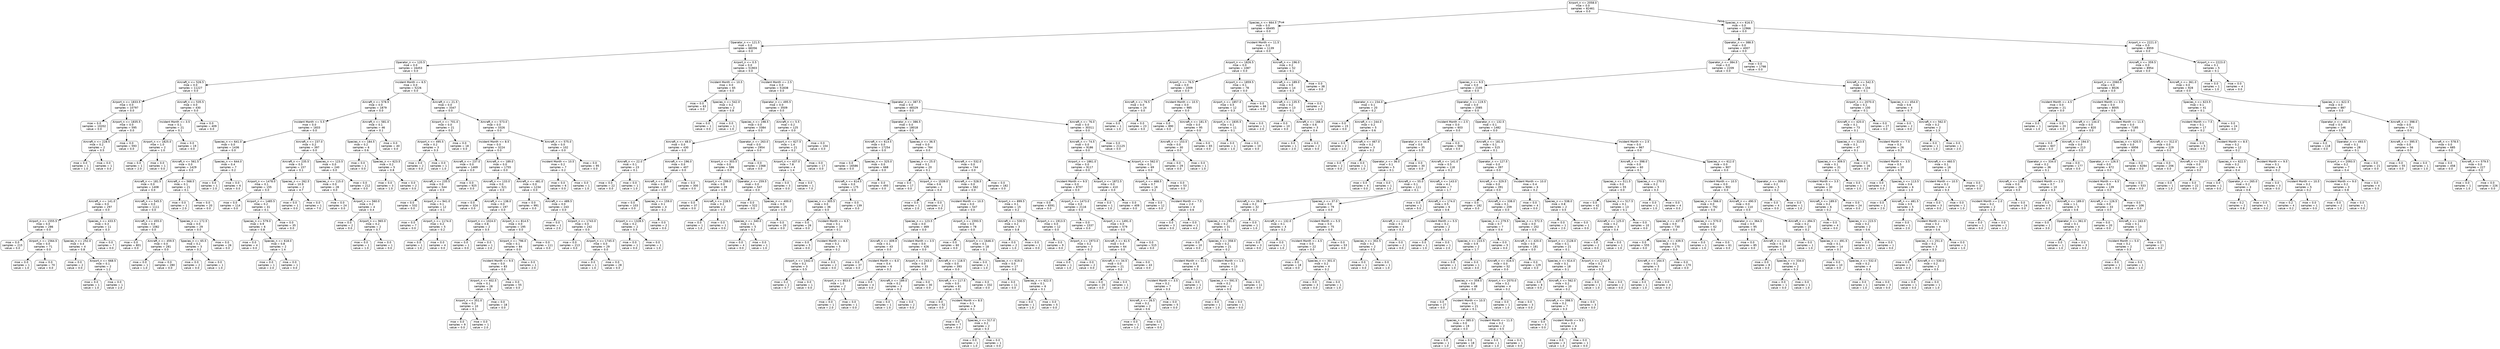 digraph Tree {
node [shape=box, style="rounded", color="black", fontname=helvetica] ;
edge [fontname=helvetica] ;
0 [label="Airport_n <= 2058.0\nmse = 0.0\nsamples = 82461\nvalue = 0.0"] ;
1 [label="Species_n <= 664.5\nmse = 0.0\nsamples = 69495\nvalue = 0.0"] ;
0 -> 1 [labeldistance=2.5, labelangle=45, headlabel="True"] ;
2 [label="Operator_n <= 121.5\nmse = 0.0\nsamples = 68356\nvalue = 0.0"] ;
1 -> 2 ;
3 [label="Operator_n <= 120.5\nmse = 0.0\nsamples = 16453\nvalue = 0.0"] ;
2 -> 3 ;
4 [label="Aircraft_n <= 526.5\nmse = 0.0\nsamples = 11227\nvalue = 0.0"] ;
3 -> 4 ;
5 [label="Airport_n <= 1833.5\nmse = 0.0\nsamples = 10797\nvalue = 0.0"] ;
4 -> 5 ;
6 [label="mse = 0.0\nsamples = 10202\nvalue = 0.0"] ;
5 -> 6 ;
7 [label="Airport_n <= 1835.5\nmse = 0.0\nsamples = 595\nvalue = 0.0"] ;
5 -> 7 ;
8 [label="Aircraft_n <= 228.5\nmse = 0.2\nsamples = 2\nvalue = 0.5"] ;
7 -> 8 ;
9 [label="mse = 0.0\nsamples = 1\nvalue = 1.0"] ;
8 -> 9 ;
10 [label="mse = 0.0\nsamples = 1\nvalue = 0.0"] ;
8 -> 10 ;
11 [label="mse = 0.0\nsamples = 593\nvalue = 0.0"] ;
7 -> 11 ;
12 [label="Aircraft_n <= 535.5\nmse = 0.0\nsamples = 430\nvalue = 0.0"] ;
4 -> 12 ;
13 [label="Incident Month <= 3.5\nmse = 0.1\nsamples = 21\nvalue = 0.1"] ;
12 -> 13 ;
14 [label="Airport_n <= 1825.0\nmse = 1.0\nsamples = 2\nvalue = 1.0"] ;
13 -> 14 ;
15 [label="mse = 0.0\nsamples = 1\nvalue = 2.0"] ;
14 -> 15 ;
16 [label="mse = 0.0\nsamples = 1\nvalue = 0.0"] ;
14 -> 16 ;
17 [label="mse = 0.0\nsamples = 19\nvalue = 0.0"] ;
13 -> 17 ;
18 [label="mse = 0.0\nsamples = 409\nvalue = 0.0"] ;
12 -> 18 ;
19 [label="Incident Month <= 6.5\nmse = 0.0\nsamples = 5226\nvalue = 0.0"] ;
3 -> 19 ;
20 [label="Aircraft_n <= 578.5\nmse = 0.0\nsamples = 1879\nvalue = 0.0"] ;
19 -> 20 ;
21 [label="Incident Month <= 5.5\nmse = 0.0\nsamples = 1833\nvalue = 0.0"] ;
20 -> 21 ;
22 [label="Species_n <= 641.0\nmse = 0.0\nsamples = 1436\nvalue = 0.0"] ;
21 -> 22 ;
23 [label="Aircraft_n <= 561.5\nmse = 0.0\nsamples = 1429\nvalue = 0.0"] ;
22 -> 23 ;
24 [label="Aircraft_n <= 181.5\nmse = 0.0\nsamples = 1408\nvalue = 0.0"] ;
23 -> 24 ;
25 [label="Aircraft_n <= 141.0\nmse = 0.0\nsamples = 297\nvalue = 0.0"] ;
24 -> 25 ;
26 [label="Airport_n <= 1555.5\nmse = 0.0\nsamples = 286\nvalue = 0.0"] ;
25 -> 26 ;
27 [label="mse = 0.0\nsamples = 215\nvalue = 0.0"] ;
26 -> 27 ;
28 [label="Airport_n <= 1564.5\nmse = 0.0\nsamples = 71\nvalue = 0.0"] ;
26 -> 28 ;
29 [label="mse = 0.0\nsamples = 1\nvalue = 1.0"] ;
28 -> 29 ;
30 [label="mse = 0.0\nsamples = 70\nvalue = 0.0"] ;
28 -> 30 ;
31 [label="Species_n <= 433.5\nmse = 0.3\nsamples = 11\nvalue = 0.3"] ;
25 -> 31 ;
32 [label="Species_n <= 252.0\nmse = 0.4\nsamples = 4\nvalue = 0.8"] ;
31 -> 32 ;
33 [label="mse = 0.0\nsamples = 2\nvalue = 0.0"] ;
32 -> 33 ;
34 [label="Airport_n <= 668.5\nmse = 0.1\nsamples = 2\nvalue = 1.2"] ;
32 -> 34 ;
35 [label="mse = 0.0\nsamples = 1\nvalue = 1.0"] ;
34 -> 35 ;
36 [label="mse = 0.0\nsamples = 1\nvalue = 2.0"] ;
34 -> 36 ;
37 [label="mse = 0.0\nsamples = 7\nvalue = 0.0"] ;
31 -> 37 ;
38 [label="Aircraft_n <= 545.5\nmse = 0.0\nsamples = 1111\nvalue = 0.0"] ;
24 -> 38 ;
39 [label="Aircraft_n <= 455.0\nmse = 0.0\nsamples = 1082\nvalue = 0.0"] ;
38 -> 39 ;
40 [label="mse = 0.0\nsamples = 801\nvalue = 0.0"] ;
39 -> 40 ;
41 [label="Aircraft_n <= 459.5\nmse = 0.0\nsamples = 281\nvalue = 0.0"] ;
39 -> 41 ;
42 [label="mse = 0.0\nsamples = 1\nvalue = 1.0"] ;
41 -> 42 ;
43 [label="mse = 0.0\nsamples = 280\nvalue = 0.0"] ;
41 -> 43 ;
44 [label="Species_n <= 172.5\nmse = 0.0\nsamples = 29\nvalue = 0.0"] ;
38 -> 44 ;
45 [label="Species_n <= 65.5\nmse = 0.2\nsamples = 3\nvalue = 0.2"] ;
44 -> 45 ;
46 [label="mse = 0.0\nsamples = 2\nvalue = 0.0"] ;
45 -> 46 ;
47 [label="mse = 0.0\nsamples = 1\nvalue = 1.0"] ;
45 -> 47 ;
48 [label="mse = 0.0\nsamples = 26\nvalue = 0.0"] ;
44 -> 48 ;
49 [label="Aircraft_n <= 568.5\nmse = 0.1\nsamples = 21\nvalue = 0.1"] ;
23 -> 49 ;
50 [label="mse = 0.0\nsamples = 1\nvalue = 2.0"] ;
49 -> 50 ;
51 [label="mse = 0.0\nsamples = 20\nvalue = 0.0"] ;
49 -> 51 ;
52 [label="Species_n <= 644.0\nmse = 0.4\nsamples = 7\nvalue = 0.2"] ;
22 -> 52 ;
53 [label="mse = 0.0\nsamples = 1\nvalue = 2.0"] ;
52 -> 53 ;
54 [label="mse = 0.0\nsamples = 6\nvalue = 0.0"] ;
52 -> 54 ;
55 [label="Aircraft_n <= 237.0\nmse = 0.2\nsamples = 397\nvalue = 0.0"] ;
21 -> 55 ;
56 [label="Aircraft_n <= 235.5\nmse = 0.5\nsamples = 157\nvalue = 0.1"] ;
55 -> 56 ;
57 [label="Airport_n <= 1478.0\nmse = 0.1\nsamples = 155\nvalue = 0.0"] ;
56 -> 57 ;
58 [label="mse = 0.0\nsamples = 114\nvalue = 0.0"] ;
57 -> 58 ;
59 [label="Airport_n <= 1485.5\nmse = 0.2\nsamples = 41\nvalue = 0.1"] ;
57 -> 59 ;
60 [label="Species_n <= 579.0\nmse = 0.9\nsamples = 6\nvalue = 0.8"] ;
59 -> 60 ;
61 [label="mse = 0.0\nsamples = 4\nvalue = 0.0"] ;
60 -> 61 ;
62 [label="Species_n <= 618.0\nmse = 0.8\nsamples = 2\nvalue = 1.4"] ;
60 -> 62 ;
63 [label="mse = 0.0\nsamples = 1\nvalue = 2.0"] ;
62 -> 63 ;
64 [label="mse = 0.0\nsamples = 1\nvalue = 0.0"] ;
62 -> 64 ;
65 [label="mse = 0.0\nsamples = 35\nvalue = 0.0"] ;
59 -> 65 ;
66 [label="Species_n <= 262.5\nmse = 10.9\nsamples = 2\nvalue = 4.7"] ;
56 -> 66 ;
67 [label="mse = 0.0\nsamples = 1\nvalue = 0.0"] ;
66 -> 67 ;
68 [label="mse = 0.0\nsamples = 1\nvalue = 7.0"] ;
66 -> 68 ;
69 [label="Species_n <= 123.5\nmse = 0.0\nsamples = 240\nvalue = 0.0"] ;
55 -> 69 ;
70 [label="Species_n <= 115.0\nmse = 0.0\nsamples = 28\nvalue = 0.0"] ;
69 -> 70 ;
71 [label="mse = 0.0\nsamples = 24\nvalue = 0.0"] ;
70 -> 71 ;
72 [label="Airport_n <= 560.0\nmse = 0.2\nsamples = 4\nvalue = 0.4"] ;
70 -> 72 ;
73 [label="mse = 0.0\nsamples = 2\nvalue = 0.0"] ;
72 -> 73 ;
74 [label="Airport_n <= 965.0\nmse = 0.2\nsamples = 2\nvalue = 0.7"] ;
72 -> 74 ;
75 [label="mse = 0.0\nsamples = 1\nvalue = 1.0"] ;
74 -> 75 ;
76 [label="mse = 0.0\nsamples = 1\nvalue = 0.0"] ;
74 -> 76 ;
77 [label="mse = 0.0\nsamples = 212\nvalue = 0.0"] ;
69 -> 77 ;
78 [label="Aircraft_n <= 581.0\nmse = 0.1\nsamples = 46\nvalue = 0.1"] ;
20 -> 78 ;
79 [label="Species_n <= 184.5\nmse = 0.2\nsamples = 6\nvalue = 0.6"] ;
78 -> 79 ;
80 [label="mse = 0.0\nsamples = 1\nvalue = 0.0"] ;
79 -> 80 ;
81 [label="Species_n <= 623.5\nmse = 0.2\nsamples = 5\nvalue = 0.8"] ;
79 -> 81 ;
82 [label="mse = 0.0\nsamples = 3\nvalue = 1.0"] ;
81 -> 82 ;
83 [label="mse = 0.0\nsamples = 2\nvalue = 0.0"] ;
81 -> 83 ;
84 [label="mse = 0.0\nsamples = 40\nvalue = 0.0"] ;
78 -> 84 ;
85 [label="Aircraft_n <= 21.5\nmse = 0.0\nsamples = 3347\nvalue = 0.0"] ;
19 -> 85 ;
86 [label="Airport_n <= 701.0\nmse = 0.0\nsamples = 21\nvalue = 0.0"] ;
85 -> 86 ;
87 [label="Airport_n <= 495.5\nmse = 0.2\nsamples = 3\nvalue = 0.3"] ;
86 -> 87 ;
88 [label="mse = 0.0\nsamples = 2\nvalue = 0.0"] ;
87 -> 88 ;
89 [label="mse = 0.0\nsamples = 1\nvalue = 1.0"] ;
87 -> 89 ;
90 [label="mse = 0.0\nsamples = 18\nvalue = 0.0"] ;
86 -> 90 ;
91 [label="Aircraft_n <= 573.0\nmse = 0.0\nsamples = 3326\nvalue = 0.0"] ;
85 -> 91 ;
92 [label="Incident Month <= 8.5\nmse = 0.0\nsamples = 3224\nvalue = 0.0"] ;
91 -> 92 ;
93 [label="Aircraft_n <= 237.0\nmse = 0.0\nsamples = 1469\nvalue = 0.0"] ;
92 -> 93 ;
94 [label="Aircraft_n <= 235.5\nmse = 0.0\nsamples = 544\nvalue = 0.0"] ;
93 -> 94 ;
95 [label="mse = 0.0\nsamples = 532\nvalue = 0.0"] ;
94 -> 95 ;
96 [label="Airport_n <= 941.0\nmse = 0.1\nsamples = 12\nvalue = 0.1"] ;
94 -> 96 ;
97 [label="mse = 0.0\nsamples = 7\nvalue = 0.0"] ;
96 -> 97 ;
98 [label="Airport_n <= 1174.0\nmse = 0.2\nsamples = 5\nvalue = 0.2"] ;
96 -> 98 ;
99 [label="mse = 0.0\nsamples = 1\nvalue = 1.0"] ;
98 -> 99 ;
100 [label="mse = 0.0\nsamples = 4\nvalue = 0.0"] ;
98 -> 100 ;
101 [label="mse = 0.0\nsamples = 925\nvalue = 0.0"] ;
93 -> 101 ;
102 [label="Aircraft_n <= 189.0\nmse = 0.0\nsamples = 1755\nvalue = 0.0"] ;
92 -> 102 ;
103 [label="Aircraft_n <= 133.0\nmse = 0.0\nsamples = 521\nvalue = 0.0"] ;
102 -> 103 ;
104 [label="mse = 0.0\nsamples = 324\nvalue = 0.0"] ;
103 -> 104 ;
105 [label="Aircraft_n <= 138.0\nmse = 0.0\nsamples = 197\nvalue = 0.0"] ;
103 -> 105 ;
106 [label="Airport_n <= 1024.0\nmse = 0.8\nsamples = 2\nvalue = 0.5"] ;
105 -> 106 ;
107 [label="mse = 0.0\nsamples = 1\nvalue = 0.0"] ;
106 -> 107 ;
108 [label="mse = 0.0\nsamples = 1\nvalue = 2.0"] ;
106 -> 108 ;
109 [label="Airport_n <= 814.5\nmse = 0.0\nsamples = 195\nvalue = 0.0"] ;
105 -> 109 ;
110 [label="Airport_n <= 796.0\nmse = 0.1\nsamples = 84\nvalue = 0.0"] ;
109 -> 110 ;
111 [label="Incident Month <= 9.5\nmse = 0.0\nsamples = 83\nvalue = 0.0"] ;
110 -> 111 ;
112 [label="Airport_n <= 402.5\nmse = 0.1\nsamples = 28\nvalue = 0.0"] ;
111 -> 112 ;
113 [label="Airport_n <= 351.0\nmse = 0.2\nsamples = 10\nvalue = 0.1"] ;
112 -> 113 ;
114 [label="mse = 0.0\nsamples = 9\nvalue = 0.0"] ;
113 -> 114 ;
115 [label="mse = 0.0\nsamples = 1\nvalue = 2.0"] ;
113 -> 115 ;
116 [label="mse = 0.0\nsamples = 18\nvalue = 0.0"] ;
112 -> 116 ;
117 [label="mse = 0.0\nsamples = 55\nvalue = 0.0"] ;
111 -> 117 ;
118 [label="mse = 0.0\nsamples = 1\nvalue = 2.0"] ;
110 -> 118 ;
119 [label="mse = 0.0\nsamples = 111\nvalue = 0.0"] ;
109 -> 119 ;
120 [label="Aircraft_n <= 481.0\nmse = 0.0\nsamples = 1234\nvalue = 0.0"] ;
102 -> 120 ;
121 [label="mse = 0.0\nsamples = 991\nvalue = 0.0"] ;
120 -> 121 ;
122 [label="Aircraft_n <= 489.5\nmse = 0.0\nsamples = 243\nvalue = 0.0"] ;
120 -> 122 ;
123 [label="mse = 0.0\nsamples = 1\nvalue = 2.0"] ;
122 -> 123 ;
124 [label="Airport_n <= 1743.0\nmse = 0.0\nsamples = 242\nvalue = 0.0"] ;
122 -> 124 ;
125 [label="mse = 0.0\nsamples = 213\nvalue = 0.0"] ;
124 -> 125 ;
126 [label="Airport_n <= 1745.0\nmse = 0.0\nsamples = 29\nvalue = 0.0"] ;
124 -> 126 ;
127 [label="mse = 0.0\nsamples = 1\nvalue = 1.0"] ;
126 -> 127 ;
128 [label="mse = 0.0\nsamples = 28\nvalue = 0.0"] ;
126 -> 128 ;
129 [label="Aircraft_n <= 575.0\nmse = 0.0\nsamples = 102\nvalue = 0.0"] ;
91 -> 129 ;
130 [label="Incident Month <= 10.5\nmse = 0.2\nsamples = 7\nvalue = 0.2"] ;
129 -> 130 ;
131 [label="mse = 0.0\nsamples = 6\nvalue = 0.0"] ;
130 -> 131 ;
132 [label="mse = 0.0\nsamples = 1\nvalue = 1.0"] ;
130 -> 132 ;
133 [label="mse = 0.0\nsamples = 95\nvalue = 0.0"] ;
129 -> 133 ;
134 [label="Airport_n <= 0.5\nmse = 0.0\nsamples = 51903\nvalue = 0.0"] ;
2 -> 134 ;
135 [label="Incident Month <= 10.5\nmse = 0.0\nsamples = 65\nvalue = 0.0"] ;
134 -> 135 ;
136 [label="mse = 0.0\nsamples = 63\nvalue = 0.0"] ;
135 -> 136 ;
137 [label="Species_n <= 542.0\nmse = 0.2\nsamples = 2\nvalue = 0.8"] ;
135 -> 137 ;
138 [label="mse = 0.0\nsamples = 1\nvalue = 0.0"] ;
137 -> 138 ;
139 [label="mse = 0.0\nsamples = 1\nvalue = 1.0"] ;
137 -> 139 ;
140 [label="Incident Month <= 2.5\nmse = 0.0\nsamples = 51838\nvalue = 0.0"] ;
134 -> 140 ;
141 [label="Operator_n <= 495.5\nmse = 0.0\nsamples = 3509\nvalue = 0.0"] ;
140 -> 141 ;
142 [label="Species_n <= 198.5\nmse = 0.0\nsamples = 3384\nvalue = 0.0"] ;
141 -> 142 ;
143 [label="Aircraft_n <= 48.0\nmse = 0.0\nsamples = 430\nvalue = 0.0"] ;
142 -> 143 ;
144 [label="Aircraft_n <= 22.0\nmse = 0.1\nsamples = 23\nvalue = 0.1"] ;
143 -> 144 ;
145 [label="mse = 0.0\nsamples = 22\nvalue = 0.0"] ;
144 -> 145 ;
146 [label="mse = 0.0\nsamples = 1\nvalue = 1.0"] ;
144 -> 146 ;
147 [label="Aircraft_n <= 196.0\nmse = 0.0\nsamples = 407\nvalue = 0.0"] ;
143 -> 147 ;
148 [label="Aircraft_n <= 189.0\nmse = 0.0\nsamples = 107\nvalue = 0.0"] ;
147 -> 148 ;
149 [label="mse = 0.0\nsamples = 103\nvalue = 0.0"] ;
148 -> 149 ;
150 [label="Species_n <= 159.0\nmse = 0.1\nsamples = 4\nvalue = 0.2"] ;
148 -> 150 ;
151 [label="Airport_n <= 1328.5\nmse = 0.2\nsamples = 2\nvalue = 0.5"] ;
150 -> 151 ;
152 [label="mse = 0.0\nsamples = 1\nvalue = 0.0"] ;
151 -> 152 ;
153 [label="mse = 0.0\nsamples = 1\nvalue = 1.0"] ;
151 -> 153 ;
154 [label="mse = 0.0\nsamples = 2\nvalue = 0.0"] ;
150 -> 154 ;
155 [label="mse = 0.0\nsamples = 300\nvalue = 0.0"] ;
147 -> 155 ;
156 [label="Operator_n <= 263.0\nmse = 0.0\nsamples = 2954\nvalue = 0.0"] ;
142 -> 156 ;
157 [label="Airport_n <= 303.5\nmse = 0.0\nsamples = 586\nvalue = 0.0"] ;
156 -> 157 ;
158 [label="Airport_n <= 299.0\nmse = 0.0\nsamples = 39\nvalue = 0.0"] ;
157 -> 158 ;
159 [label="mse = 0.0\nsamples = 37\nvalue = 0.0"] ;
158 -> 159 ;
160 [label="Aircraft_n <= 228.5\nmse = 0.2\nsamples = 2\nvalue = 0.5"] ;
158 -> 160 ;
161 [label="mse = 0.0\nsamples = 1\nvalue = 1.0"] ;
160 -> 161 ;
162 [label="mse = 0.0\nsamples = 1\nvalue = 0.0"] ;
160 -> 162 ;
163 [label="Operator_n <= 259.5\nmse = 0.0\nsamples = 547\nvalue = 0.0"] ;
157 -> 163 ;
164 [label="mse = 0.0\nsamples = 522\nvalue = 0.0"] ;
163 -> 164 ;
165 [label="Species_n <= 400.0\nmse = 0.0\nsamples = 25\nvalue = 0.0"] ;
163 -> 165 ;
166 [label="Species_n <= 340.0\nmse = 0.1\nsamples = 5\nvalue = 0.2"] ;
165 -> 166 ;
167 [label="mse = 0.0\nsamples = 4\nvalue = 0.0"] ;
166 -> 167 ;
168 [label="mse = 0.0\nsamples = 1\nvalue = 1.0"] ;
166 -> 168 ;
169 [label="mse = 0.0\nsamples = 20\nvalue = 0.0"] ;
165 -> 169 ;
170 [label="mse = 0.0\nsamples = 2368\nvalue = 0.0"] ;
156 -> 170 ;
171 [label="Aircraft_n <= 5.5\nmse = 0.2\nsamples = 125\nvalue = 0.0"] ;
141 -> 171 ;
172 [label="Airport_n <= 627.5\nmse = 1.4\nsamples = 21\nvalue = 0.2"] ;
171 -> 172 ;
173 [label="Airport_n <= 437.0\nmse = 7.8\nsamples = 4\nvalue = 1.4"] ;
172 -> 173 ;
174 [label="mse = 0.0\nsamples = 3\nvalue = 0.0"] ;
173 -> 174 ;
175 [label="mse = 0.0\nsamples = 1\nvalue = 7.0"] ;
173 -> 175 ;
176 [label="mse = 0.0\nsamples = 17\nvalue = 0.0"] ;
172 -> 176 ;
177 [label="mse = 0.0\nsamples = 104\nvalue = 0.0"] ;
171 -> 177 ;
178 [label="Operator_n <= 387.5\nmse = 0.0\nsamples = 48329\nvalue = 0.0"] ;
140 -> 178 ;
179 [label="Operator_n <= 386.5\nmse = 0.0\nsamples = 18018\nvalue = 0.0"] ;
178 -> 179 ;
180 [label="Aircraft_n <= 613.5\nmse = 0.0\nsamples = 17254\nvalue = 0.0"] ;
179 -> 180 ;
181 [label="mse = 0.0\nsamples = 16586\nvalue = 0.0"] ;
180 -> 181 ;
182 [label="Species_n <= 325.0\nmse = 0.0\nsamples = 668\nvalue = 0.0"] ;
180 -> 182 ;
183 [label="Aircraft_n <= 614.5\nmse = 0.0\nsamples = 175\nvalue = 0.0"] ;
182 -> 183 ;
184 [label="Species_n <= 305.5\nmse = 0.0\nsamples = 36\nvalue = 0.0"] ;
183 -> 184 ;
185 [label="mse = 0.0\nsamples = 26\nvalue = 0.0"] ;
184 -> 185 ;
186 [label="Incident Month <= 6.5\nmse = 0.1\nsamples = 10\nvalue = 0.1"] ;
184 -> 186 ;
187 [label="mse = 0.0\nsamples = 5\nvalue = 0.0"] ;
186 -> 187 ;
188 [label="Incident Month <= 8.5\nmse = 0.2\nsamples = 5\nvalue = 0.2"] ;
186 -> 188 ;
189 [label="Airport_n <= 1442.0\nmse = 0.2\nsamples = 3\nvalue = 0.5"] ;
188 -> 189 ;
190 [label="mse = 0.2\nsamples = 2\nvalue = 0.7"] ;
189 -> 190 ;
191 [label="mse = 0.0\nsamples = 1\nvalue = 0.0"] ;
189 -> 191 ;
192 [label="mse = 0.0\nsamples = 2\nvalue = 0.0"] ;
188 -> 192 ;
193 [label="mse = 0.0\nsamples = 139\nvalue = 0.0"] ;
183 -> 193 ;
194 [label="mse = 0.0\nsamples = 493\nvalue = 0.0"] ;
182 -> 194 ;
195 [label="Species_n <= 36.5\nmse = 0.0\nsamples = 764\nvalue = 0.0"] ;
179 -> 195 ;
196 [label="Species_n <= 25.0\nmse = 0.1\nsamples = 20\nvalue = 0.1"] ;
195 -> 196 ;
197 [label="mse = 0.0\nsamples = 17\nvalue = 0.0"] ;
196 -> 197 ;
198 [label="Airport_n <= 1539.0\nmse = 0.6\nsamples = 3\nvalue = 0.4"] ;
196 -> 198 ;
199 [label="mse = 0.0\nsamples = 1\nvalue = 2.0"] ;
198 -> 199 ;
200 [label="mse = 0.0\nsamples = 2\nvalue = 0.0"] ;
198 -> 200 ;
201 [label="Aircraft_n <= 532.0\nmse = 0.0\nsamples = 744\nvalue = 0.0"] ;
195 -> 201 ;
202 [label="Aircraft_n <= 528.5\nmse = 0.0\nsamples = 562\nvalue = 0.0"] ;
201 -> 202 ;
203 [label="Incident Month <= 10.5\nmse = 0.0\nsamples = 547\nvalue = 0.0"] ;
202 -> 203 ;
204 [label="Species_n <= 123.5\nmse = 0.0\nsamples = 469\nvalue = 0.0"] ;
203 -> 204 ;
205 [label="Aircraft_n <= 409.0\nmse = 0.1\nsamples = 43\nvalue = 0.0"] ;
204 -> 205 ;
206 [label="mse = 0.0\nsamples = 37\nvalue = 0.0"] ;
205 -> 206 ;
207 [label="Incident Month <= 6.0\nmse = 0.4\nsamples = 6\nvalue = 0.2"] ;
205 -> 207 ;
208 [label="Airport_n <= 853.0\nmse = 1.0\nsamples = 2\nvalue = 1.0"] ;
207 -> 208 ;
209 [label="mse = 0.0\nsamples = 1\nvalue = 2.0"] ;
208 -> 209 ;
210 [label="mse = 0.0\nsamples = 1\nvalue = 0.0"] ;
208 -> 210 ;
211 [label="mse = 0.0\nsamples = 4\nvalue = 0.0"] ;
207 -> 211 ;
212 [label="Incident Month <= 3.5\nmse = 0.0\nsamples = 426\nvalue = 0.0"] ;
204 -> 212 ;
213 [label="Airport_n <= 243.0\nmse = 0.0\nsamples = 33\nvalue = 0.0"] ;
212 -> 213 ;
214 [label="Aircraft_n <= 189.0\nmse = 0.2\nsamples = 3\nvalue = 0.2"] ;
213 -> 214 ;
215 [label="mse = 0.0\nsamples = 1\nvalue = 1.0"] ;
214 -> 215 ;
216 [label="mse = 0.0\nsamples = 2\nvalue = 0.0"] ;
214 -> 216 ;
217 [label="mse = 0.0\nsamples = 30\nvalue = 0.0"] ;
213 -> 217 ;
218 [label="Aircraft_n <= 118.5\nmse = 0.0\nsamples = 393\nvalue = 0.0"] ;
212 -> 218 ;
219 [label="Aircraft_n <= 117.5\nmse = 0.0\nsamples = 61\nvalue = 0.0"] ;
218 -> 219 ;
220 [label="mse = 0.0\nsamples = 52\nvalue = 0.0"] ;
219 -> 220 ;
221 [label="Incident Month <= 8.5\nmse = 0.1\nsamples = 9\nvalue = 0.1"] ;
219 -> 221 ;
222 [label="mse = 0.0\nsamples = 7\nvalue = 0.0"] ;
221 -> 222 ;
223 [label="Species_n <= 517.0\nmse = 0.2\nsamples = 2\nvalue = 0.3"] ;
221 -> 223 ;
224 [label="mse = 0.0\nsamples = 1\nvalue = 1.0"] ;
223 -> 224 ;
225 [label="mse = 0.0\nsamples = 1\nvalue = 0.0"] ;
223 -> 225 ;
226 [label="mse = 0.0\nsamples = 332\nvalue = 0.0"] ;
218 -> 226 ;
227 [label="Airport_n <= 1593.5\nmse = 0.0\nsamples = 78\nvalue = 0.0"] ;
203 -> 227 ;
228 [label="mse = 0.0\nsamples = 60\nvalue = 0.0"] ;
227 -> 228 ;
229 [label="Airport_n <= 1646.0\nmse = 0.1\nsamples = 18\nvalue = 0.1"] ;
227 -> 229 ;
230 [label="mse = 0.0\nsamples = 1\nvalue = 1.0"] ;
229 -> 230 ;
231 [label="Species_n <= 619.0\nmse = 0.0\nsamples = 17\nvalue = 0.0"] ;
229 -> 231 ;
232 [label="mse = 0.0\nsamples = 11\nvalue = 0.0"] ;
231 -> 232 ;
233 [label="Species_n <= 622.5\nmse = 0.1\nsamples = 6\nvalue = 0.1"] ;
231 -> 233 ;
234 [label="mse = 0.0\nsamples = 1\nvalue = 1.0"] ;
233 -> 234 ;
235 [label="mse = 0.0\nsamples = 5\nvalue = 0.0"] ;
233 -> 235 ;
236 [label="Airport_n <= 899.5\nmse = 0.1\nsamples = 15\nvalue = 0.2"] ;
202 -> 236 ;
237 [label="Aircraft_n <= 530.5\nmse = 0.2\nsamples = 3\nvalue = 0.8"] ;
236 -> 237 ;
238 [label="mse = 0.0\nsamples = 2\nvalue = 1.0"] ;
237 -> 238 ;
239 [label="mse = 0.0\nsamples = 1\nvalue = 0.0"] ;
237 -> 239 ;
240 [label="Airport_n <= 1913.5\nmse = 0.0\nsamples = 12\nvalue = 0.0"] ;
236 -> 240 ;
241 [label="mse = 0.0\nsamples = 9\nvalue = 0.0"] ;
240 -> 241 ;
242 [label="Airport_n <= 1973.0\nmse = 0.2\nsamples = 3\nvalue = 0.2"] ;
240 -> 242 ;
243 [label="mse = 0.0\nsamples = 1\nvalue = 1.0"] ;
242 -> 243 ;
244 [label="mse = 0.0\nsamples = 2\nvalue = 0.0"] ;
242 -> 244 ;
245 [label="mse = 0.0\nsamples = 182\nvalue = 0.0"] ;
201 -> 245 ;
246 [label="Aircraft_n <= 76.0\nmse = 0.0\nsamples = 30311\nvalue = 0.0"] ;
178 -> 246 ;
247 [label="Aircraft_n <= 74.5\nmse = 0.0\nsamples = 9186\nvalue = 0.0"] ;
246 -> 247 ;
248 [label="Airport_n <= 1861.0\nmse = 0.0\nsamples = 9117\nvalue = 0.0"] ;
247 -> 248 ;
249 [label="Incident Month <= 9.5\nmse = 0.0\nsamples = 8707\nvalue = 0.0"] ;
248 -> 249 ;
250 [label="mse = 0.0\nsamples = 6591\nvalue = 0.0"] ;
249 -> 250 ;
251 [label="Airport_n <= 1473.0\nmse = 0.0\nsamples = 2116\nvalue = 0.0"] ;
249 -> 251 ;
252 [label="mse = 0.0\nsamples = 1537\nvalue = 0.0"] ;
251 -> 252 ;
253 [label="Airport_n <= 1491.0\nmse = 0.0\nsamples = 579\nvalue = 0.0"] ;
251 -> 253 ;
254 [label="Aircraft_n <= 61.5\nmse = 0.0\nsamples = 64\nvalue = 0.0"] ;
253 -> 254 ;
255 [label="Aircraft_n <= 34.5\nmse = 0.0\nsamples = 21\nvalue = 0.0"] ;
254 -> 255 ;
256 [label="mse = 0.0\nsamples = 20\nvalue = 0.0"] ;
255 -> 256 ;
257 [label="mse = 0.0\nsamples = 1\nvalue = 1.0"] ;
255 -> 257 ;
258 [label="mse = 0.0\nsamples = 43\nvalue = 0.0"] ;
254 -> 258 ;
259 [label="mse = 0.0\nsamples = 515\nvalue = 0.0"] ;
253 -> 259 ;
260 [label="Airport_n <= 1872.5\nmse = 0.0\nsamples = 410\nvalue = 0.0"] ;
248 -> 260 ;
261 [label="mse = 0.0\nsamples = 1\nvalue = 1.0"] ;
260 -> 261 ;
262 [label="mse = 0.0\nsamples = 409\nvalue = 0.0"] ;
260 -> 262 ;
263 [label="Airport_n <= 562.0\nmse = 0.1\nsamples = 69\nvalue = 0.0"] ;
247 -> 263 ;
264 [label="Airport_n <= 468.5\nmse = 0.7\nsamples = 16\nvalue = 0.2"] ;
263 -> 264 ;
265 [label="mse = 0.0\nsamples = 12\nvalue = 0.0"] ;
264 -> 265 ;
266 [label="Incident Month <= 7.5\nmse = 2.0\nsamples = 4\nvalue = 0.6"] ;
264 -> 266 ;
267 [label="mse = 0.0\nsamples = 3\nvalue = 0.0"] ;
266 -> 267 ;
268 [label="mse = 0.0\nsamples = 1\nvalue = 4.0"] ;
266 -> 268 ;
269 [label="mse = 0.0\nsamples = 53\nvalue = 0.0"] ;
263 -> 269 ;
270 [label="mse = 0.0\nsamples = 21125\nvalue = 0.0"] ;
246 -> 270 ;
271 [label="Incident Month <= 11.5\nmse = 0.0\nsamples = 1139\nvalue = 0.0"] ;
1 -> 271 ;
272 [label="Airport_n <= 1826.5\nmse = 0.0\nsamples = 1087\nvalue = 0.0"] ;
271 -> 272 ;
273 [label="Airport_n <= 76.5\nmse = 0.0\nsamples = 1009\nvalue = 0.0"] ;
272 -> 273 ;
274 [label="Aircraft_n <= 76.5\nmse = 0.0\nsamples = 24\nvalue = 0.0"] ;
273 -> 274 ;
275 [label="mse = 0.0\nsamples = 1\nvalue = 1.0"] ;
274 -> 275 ;
276 [label="mse = 0.0\nsamples = 23\nvalue = 0.0"] ;
274 -> 276 ;
277 [label="Incident Month <= 10.5\nmse = 0.0\nsamples = 985\nvalue = 0.0"] ;
273 -> 277 ;
278 [label="mse = 0.0\nsamples = 890\nvalue = 0.0"] ;
277 -> 278 ;
279 [label="Aircraft_n <= 181.5\nmse = 0.0\nsamples = 95\nvalue = 0.0"] ;
277 -> 279 ;
280 [label="Aircraft_n <= 153.5\nmse = 0.0\nsamples = 30\nvalue = 0.0"] ;
279 -> 280 ;
281 [label="mse = 0.0\nsamples = 29\nvalue = 0.0"] ;
280 -> 281 ;
282 [label="mse = 0.0\nsamples = 1\nvalue = 1.0"] ;
280 -> 282 ;
283 [label="mse = 0.0\nsamples = 65\nvalue = 0.0"] ;
279 -> 283 ;
284 [label="Airport_n <= 1859.5\nmse = 0.1\nsamples = 78\nvalue = 0.0"] ;
272 -> 284 ;
285 [label="Airport_n <= 1857.0\nmse = 0.5\nsamples = 12\nvalue = 0.3"] ;
284 -> 285 ;
286 [label="Airport_n <= 1835.5\nmse = 0.1\nsamples = 11\nvalue = 0.1"] ;
285 -> 286 ;
287 [label="mse = 0.0\nsamples = 1\nvalue = 1.0"] ;
286 -> 287 ;
288 [label="mse = 0.0\nsamples = 10\nvalue = 0.0"] ;
286 -> 288 ;
289 [label="mse = 0.0\nsamples = 1\nvalue = 2.0"] ;
285 -> 289 ;
290 [label="mse = 0.0\nsamples = 66\nvalue = 0.0"] ;
284 -> 290 ;
291 [label="Aircraft_n <= 196.0\nmse = 0.2\nsamples = 52\nvalue = 0.1"] ;
271 -> 291 ;
292 [label="Aircraft_n <= 189.0\nmse = 0.5\nsamples = 14\nvalue = 0.3"] ;
291 -> 292 ;
293 [label="Aircraft_n <= 135.5\nmse = 0.2\nsamples = 13\nvalue = 0.1"] ;
292 -> 293 ;
294 [label="mse = 0.0\nsamples = 10\nvalue = 0.0"] ;
293 -> 294 ;
295 [label="Aircraft_n <= 166.0\nmse = 0.6\nsamples = 3\nvalue = 0.4"] ;
293 -> 295 ;
296 [label="mse = 0.0\nsamples = 1\nvalue = 2.0"] ;
295 -> 296 ;
297 [label="mse = 0.0\nsamples = 2\nvalue = 0.0"] ;
295 -> 297 ;
298 [label="mse = 0.0\nsamples = 1\nvalue = 2.0"] ;
292 -> 298 ;
299 [label="mse = 0.0\nsamples = 38\nvalue = 0.0"] ;
291 -> 299 ;
300 [label="Species_n <= 616.5\nmse = 0.0\nsamples = 12966\nvalue = 0.0"] ;
0 -> 300 [labeldistance=2.5, labelangle=-45, headlabel="False"] ;
301 [label="Operator_n <= 388.5\nmse = 0.0\nsamples = 4007\nvalue = 0.0"] ;
300 -> 301 ;
302 [label="Operator_n <= 384.5\nmse = 0.0\nsamples = 2209\nvalue = 0.0"] ;
301 -> 302 ;
303 [label="Species_n <= 9.5\nmse = 0.0\nsamples = 2105\nvalue = 0.0"] ;
302 -> 303 ;
304 [label="Operator_n <= 234.0\nmse = 0.1\nsamples = 20\nvalue = 0.2"] ;
303 -> 304 ;
305 [label="mse = 0.0\nsamples = 15\nvalue = 0.0"] ;
304 -> 305 ;
306 [label="Aircraft_n <= 244.0\nmse = 0.2\nsamples = 5\nvalue = 0.6"] ;
304 -> 306 ;
307 [label="mse = 0.0\nsamples = 2\nvalue = 1.0"] ;
306 -> 307 ;
308 [label="Aircraft_n <= 467.0\nmse = 0.2\nsamples = 3\nvalue = 0.2"] ;
306 -> 308 ;
309 [label="mse = 0.0\nsamples = 2\nvalue = 0.0"] ;
308 -> 309 ;
310 [label="mse = 0.0\nsamples = 1\nvalue = 1.0"] ;
308 -> 310 ;
311 [label="Operator_n <= 119.5\nmse = 0.0\nsamples = 2085\nvalue = 0.0"] ;
303 -> 311 ;
312 [label="Incident Month <= 2.5\nmse = 0.0\nsamples = 603\nvalue = 0.0"] ;
311 -> 312 ;
313 [label="Operator_n <= 44.5\nmse = 0.0\nsamples = 35\nvalue = 0.0"] ;
312 -> 313 ;
314 [label="Operator_n <= 36.0\nmse = 0.1\nsamples = 5\nvalue = 0.1"] ;
313 -> 314 ;
315 [label="mse = 0.0\nsamples = 4\nvalue = 0.0"] ;
314 -> 315 ;
316 [label="mse = 0.0\nsamples = 1\nvalue = 1.0"] ;
314 -> 316 ;
317 [label="mse = 0.0\nsamples = 30\nvalue = 0.0"] ;
313 -> 317 ;
318 [label="mse = 0.0\nsamples = 568\nvalue = 0.0"] ;
312 -> 318 ;
319 [label="Operator_n <= 132.5\nmse = 0.1\nsamples = 1482\nvalue = 0.0"] ;
311 -> 319 ;
320 [label="Aircraft_n <= 181.5\nmse = 0.1\nsamples = 515\nvalue = 0.1"] ;
319 -> 320 ;
321 [label="Aircraft_n <= 141.0\nmse = 0.5\nsamples = 118\nvalue = 0.2"] ;
320 -> 321 ;
322 [label="Aircraft_n <= 55.0\nmse = 0.1\nsamples = 111\nvalue = 0.1"] ;
321 -> 322 ;
323 [label="Aircraft_n <= 39.0\nmse = 0.2\nsamples = 32\nvalue = 0.2"] ;
322 -> 323 ;
324 [label="Species_n <= 291.0\nmse = 0.2\nsamples = 31\nvalue = 0.1"] ;
323 -> 324 ;
325 [label="mse = 0.0\nsamples = 10\nvalue = 0.0"] ;
324 -> 325 ;
326 [label="Species_n <= 358.0\nmse = 0.2\nsamples = 21\nvalue = 0.2"] ;
324 -> 326 ;
327 [label="Incident Month <= 11.5\nmse = 0.4\nsamples = 8\nvalue = 0.5"] ;
326 -> 327 ;
328 [label="Incident Month <= 3.5\nmse = 0.2\nsamples = 7\nvalue = 0.3"] ;
327 -> 328 ;
329 [label="Aircraft_n <= 26.5\nmse = 0.2\nsamples = 2\nvalue = 0.6"] ;
328 -> 329 ;
330 [label="mse = 0.0\nsamples = 1\nvalue = 1.0"] ;
329 -> 330 ;
331 [label="mse = 0.0\nsamples = 1\nvalue = 0.0"] ;
329 -> 331 ;
332 [label="mse = 0.0\nsamples = 5\nvalue = 0.0"] ;
328 -> 332 ;
333 [label="mse = 0.0\nsamples = 1\nvalue = 2.0"] ;
327 -> 333 ;
334 [label="Incident Month <= 1.5\nmse = 0.1\nsamples = 13\nvalue = 0.1"] ;
326 -> 334 ;
335 [label="Species_n <= 591.5\nmse = 0.2\nsamples = 2\nvalue = 0.5"] ;
334 -> 335 ;
336 [label="mse = 0.0\nsamples = 1\nvalue = 1.0"] ;
335 -> 336 ;
337 [label="mse = 0.0\nsamples = 1\nvalue = 0.0"] ;
335 -> 337 ;
338 [label="mse = 0.0\nsamples = 11\nvalue = 0.0"] ;
334 -> 338 ;
339 [label="mse = 0.0\nsamples = 1\nvalue = 1.0"] ;
323 -> 339 ;
340 [label="Species_n <= 37.0\nmse = 0.0\nsamples = 79\nvalue = 0.0"] ;
322 -> 340 ;
341 [label="Aircraft_n <= 132.0\nmse = 0.1\nsamples = 4\nvalue = 0.2"] ;
340 -> 341 ;
342 [label="mse = 0.0\nsamples = 3\nvalue = 0.0"] ;
341 -> 342 ;
343 [label="mse = 0.0\nsamples = 1\nvalue = 1.0"] ;
341 -> 343 ;
344 [label="Incident Month <= 5.5\nmse = 0.0\nsamples = 75\nvalue = 0.0"] ;
340 -> 344 ;
345 [label="Incident Month <= 4.5\nmse = 0.0\nsamples = 22\nvalue = 0.0"] ;
344 -> 345 ;
346 [label="mse = 0.0\nsamples = 18\nvalue = 0.0"] ;
345 -> 346 ;
347 [label="Species_n <= 301.0\nmse = 0.2\nsamples = 4\nvalue = 0.2"] ;
345 -> 347 ;
348 [label="mse = 0.0\nsamples = 3\nvalue = 0.0"] ;
347 -> 348 ;
349 [label="mse = 0.0\nsamples = 1\nvalue = 1.0"] ;
347 -> 349 ;
350 [label="mse = 0.0\nsamples = 53\nvalue = 0.0"] ;
344 -> 350 ;
351 [label="Aircraft_n <= 143.0\nmse = 4.1\nsamples = 7\nvalue = 1.7"] ;
321 -> 351 ;
352 [label="mse = 0.0\nsamples = 1\nvalue = 5.0"] ;
351 -> 352 ;
353 [label="Aircraft_n <= 174.0\nmse = 0.5\nsamples = 6\nvalue = 0.6"] ;
351 -> 353 ;
354 [label="Aircraft_n <= 153.0\nmse = 0.1\nsamples = 4\nvalue = 0.2"] ;
353 -> 354 ;
355 [label="Species_n <= 302.5\nmse = 0.2\nsamples = 2\nvalue = 0.5"] ;
354 -> 355 ;
356 [label="mse = 0.0\nsamples = 1\nvalue = 0.0"] ;
355 -> 356 ;
357 [label="mse = 0.0\nsamples = 1\nvalue = 1.0"] ;
355 -> 357 ;
358 [label="mse = 0.0\nsamples = 2\nvalue = 0.0"] ;
354 -> 358 ;
359 [label="Incident Month <= 5.5\nmse = 0.2\nsamples = 2\nvalue = 1.3"] ;
353 -> 359 ;
360 [label="mse = 0.0\nsamples = 1\nvalue = 1.0"] ;
359 -> 360 ;
361 [label="mse = 0.0\nsamples = 1\nvalue = 2.0"] ;
359 -> 361 ;
362 [label="Operator_n <= 127.5\nmse = 0.0\nsamples = 397\nvalue = 0.0"] ;
320 -> 362 ;
363 [label="Aircraft_n <= 329.5\nmse = 0.0\nsamples = 391\nvalue = 0.0"] ;
362 -> 363 ;
364 [label="mse = 0.0\nsamples = 182\nvalue = 0.0"] ;
363 -> 364 ;
365 [label="Aircraft_n <= 338.0\nmse = 0.1\nsamples = 209\nvalue = 0.0"] ;
363 -> 365 ;
366 [label="Species_n <= 279.5\nmse = 0.7\nsamples = 7\nvalue = 0.4"] ;
365 -> 366 ;
367 [label="Species_n <= 223.5\nmse = 0.9\nsamples = 2\nvalue = 1.7"] ;
366 -> 367 ;
368 [label="mse = 0.0\nsamples = 1\nvalue = 1.0"] ;
367 -> 368 ;
369 [label="mse = 0.0\nsamples = 1\nvalue = 3.0"] ;
367 -> 369 ;
370 [label="mse = 0.0\nsamples = 5\nvalue = 0.0"] ;
366 -> 370 ;
371 [label="Species_n <= 572.5\nmse = 0.0\nsamples = 202\nvalue = 0.0"] ;
365 -> 371 ;
372 [label="Aircraft_n <= 420.0\nmse = 0.0\nsamples = 181\nvalue = 0.0"] ;
371 -> 372 ;
373 [label="Aircraft_n <= 416.5\nmse = 0.0\nsamples = 52\nvalue = 0.0"] ;
372 -> 373 ;
374 [label="Species_n <= 359.5\nmse = 0.0\nsamples = 48\nvalue = 0.0"] ;
373 -> 374 ;
375 [label="mse = 0.0\nsamples = 27\nvalue = 0.0"] ;
374 -> 375 ;
376 [label="Incident Month <= 10.5\nmse = 0.1\nsamples = 21\nvalue = 0.1"] ;
374 -> 376 ;
377 [label="Species_n <= 385.0\nmse = 0.0\nsamples = 19\nvalue = 0.0"] ;
376 -> 377 ;
378 [label="mse = 0.0\nsamples = 1\nvalue = 1.0"] ;
377 -> 378 ;
379 [label="mse = 0.0\nsamples = 18\nvalue = 0.0"] ;
377 -> 379 ;
380 [label="Incident Month <= 11.5\nmse = 0.2\nsamples = 2\nvalue = 0.5"] ;
376 -> 380 ;
381 [label="mse = 0.0\nsamples = 1\nvalue = 1.0"] ;
380 -> 381 ;
382 [label="mse = 0.0\nsamples = 1\nvalue = 0.0"] ;
380 -> 382 ;
383 [label="Airport_n <= 2070.0\nmse = 0.2\nsamples = 4\nvalue = 0.2"] ;
373 -> 383 ;
384 [label="mse = 0.0\nsamples = 1\nvalue = 1.0"] ;
383 -> 384 ;
385 [label="mse = 0.0\nsamples = 3\nvalue = 0.0"] ;
383 -> 385 ;
386 [label="mse = 0.0\nsamples = 129\nvalue = 0.0"] ;
372 -> 386 ;
387 [label="Airport_n <= 2128.0\nmse = 0.1\nsamples = 21\nvalue = 0.1"] ;
371 -> 387 ;
388 [label="Species_n <= 614.0\nmse = 0.1\nsamples = 18\nvalue = 0.1"] ;
387 -> 388 ;
389 [label="mse = 0.0\nsamples = 8\nvalue = 0.0"] ;
388 -> 389 ;
390 [label="Aircraft_n <= 562.0\nmse = 0.2\nsamples = 10\nvalue = 0.2"] ;
388 -> 390 ;
391 [label="Aircraft_n <= 398.5\nmse = 0.2\nsamples = 7\nvalue = 0.3"] ;
390 -> 391 ;
392 [label="mse = 0.0\nsamples = 3\nvalue = 0.0"] ;
391 -> 392 ;
393 [label="Incident Month <= 9.5\nmse = 0.2\nsamples = 4\nvalue = 0.8"] ;
391 -> 393 ;
394 [label="mse = 0.0\nsamples = 3\nvalue = 1.0"] ;
393 -> 394 ;
395 [label="mse = 0.0\nsamples = 1\nvalue = 0.0"] ;
393 -> 395 ;
396 [label="mse = 0.0\nsamples = 3\nvalue = 0.0"] ;
390 -> 396 ;
397 [label="Airport_n <= 2141.5\nmse = 0.2\nsamples = 3\nvalue = 0.5"] ;
387 -> 397 ;
398 [label="mse = 0.0\nsamples = 1\nvalue = 1.0"] ;
397 -> 398 ;
399 [label="mse = 0.0\nsamples = 2\nvalue = 0.0"] ;
397 -> 399 ;
400 [label="Incident Month <= 10.0\nmse = 0.4\nsamples = 6\nvalue = 0.2"] ;
362 -> 400 ;
401 [label="mse = 0.0\nsamples = 4\nvalue = 0.0"] ;
400 -> 401 ;
402 [label="Species_n <= 538.0\nmse = 0.8\nsamples = 2\nvalue = 0.5"] ;
400 -> 402 ;
403 [label="mse = 0.0\nsamples = 1\nvalue = 2.0"] ;
402 -> 403 ;
404 [label="mse = 0.0\nsamples = 1\nvalue = 0.0"] ;
402 -> 404 ;
405 [label="Incident Month <= 2.5\nmse = 0.0\nsamples = 967\nvalue = 0.0"] ;
319 -> 405 ;
406 [label="Aircraft_n <= 398.0\nmse = 0.0\nsamples = 60\nvalue = 0.1"] ;
405 -> 406 ;
407 [label="Species_n <= 511.5\nmse = 0.0\nsamples = 55\nvalue = 0.0"] ;
406 -> 407 ;
408 [label="mse = 0.0\nsamples = 42\nvalue = 0.0"] ;
407 -> 408 ;
409 [label="Species_n <= 517.5\nmse = 0.1\nsamples = 13\nvalue = 0.1"] ;
407 -> 409 ;
410 [label="Aircraft_n <= 125.0\nmse = 0.2\nsamples = 3\nvalue = 0.4"] ;
409 -> 410 ;
411 [label="mse = 0.0\nsamples = 2\nvalue = 0.0"] ;
410 -> 411 ;
412 [label="mse = 0.0\nsamples = 1\nvalue = 1.0"] ;
410 -> 412 ;
413 [label="mse = 0.0\nsamples = 10\nvalue = 0.0"] ;
409 -> 413 ;
414 [label="Species_n <= 270.5\nmse = 0.2\nsamples = 5\nvalue = 0.3"] ;
406 -> 414 ;
415 [label="mse = 0.0\nsamples = 1\nvalue = 1.0"] ;
414 -> 415 ;
416 [label="mse = 0.0\nsamples = 4\nvalue = 0.0"] ;
414 -> 416 ;
417 [label="Species_n <= 612.0\nmse = 0.0\nsamples = 907\nvalue = 0.0"] ;
405 -> 417 ;
418 [label="Incident Month <= 10.5\nmse = 0.0\nsamples = 902\nvalue = 0.0"] ;
417 -> 418 ;
419 [label="Species_n <= 566.0\nmse = 0.0\nsamples = 792\nvalue = 0.0"] ;
418 -> 419 ;
420 [label="Species_n <= 437.5\nmse = 0.0\nsamples = 730\nvalue = 0.0"] ;
419 -> 420 ;
421 [label="mse = 0.0\nsamples = 555\nvalue = 0.0"] ;
420 -> 421 ;
422 [label="Species_n <= 439.5\nmse = 0.0\nsamples = 175\nvalue = 0.0"] ;
420 -> 422 ;
423 [label="Aircraft_n <= 164.5\nmse = 0.1\nsamples = 5\nvalue = 0.2"] ;
422 -> 423 ;
424 [label="mse = 0.0\nsamples = 1\nvalue = 1.0"] ;
423 -> 424 ;
425 [label="mse = 0.0\nsamples = 4\nvalue = 0.0"] ;
423 -> 425 ;
426 [label="mse = 0.0\nsamples = 170\nvalue = 0.0"] ;
422 -> 426 ;
427 [label="Species_n <= 570.0\nmse = 0.0\nsamples = 62\nvalue = 0.0"] ;
419 -> 427 ;
428 [label="mse = 0.0\nsamples = 1\nvalue = 1.0"] ;
427 -> 428 ;
429 [label="mse = 0.0\nsamples = 61\nvalue = 0.0"] ;
427 -> 429 ;
430 [label="Aircraft_n <= 490.5\nmse = 0.0\nsamples = 110\nvalue = 0.0"] ;
418 -> 430 ;
431 [label="Operator_n <= 364.5\nmse = 0.0\nsamples = 95\nvalue = 0.0"] ;
430 -> 431 ;
432 [label="mse = 0.0\nsamples = 85\nvalue = 0.0"] ;
431 -> 432 ;
433 [label="Aircraft_n <= 328.0\nmse = 0.1\nsamples = 10\nvalue = 0.1"] ;
431 -> 433 ;
434 [label="mse = 0.0\nsamples = 8\nvalue = 0.0"] ;
433 -> 434 ;
435 [label="Species_n <= 334.0\nmse = 0.2\nsamples = 2\nvalue = 0.3"] ;
433 -> 435 ;
436 [label="mse = 0.0\nsamples = 1\nvalue = 0.0"] ;
435 -> 436 ;
437 [label="mse = 0.0\nsamples = 1\nvalue = 1.0"] ;
435 -> 437 ;
438 [label="Aircraft_n <= 494.5\nmse = 0.2\nsamples = 15\nvalue = 0.2"] ;
430 -> 438 ;
439 [label="mse = 0.0\nsamples = 1\nvalue = 1.0"] ;
438 -> 439 ;
440 [label="Species_n <= 491.5\nmse = 0.1\nsamples = 14\nvalue = 0.1"] ;
438 -> 440 ;
441 [label="mse = 0.0\nsamples = 10\nvalue = 0.0"] ;
440 -> 441 ;
442 [label="Species_n <= 532.0\nmse = 0.2\nsamples = 4\nvalue = 0.3"] ;
440 -> 442 ;
443 [label="mse = 0.0\nsamples = 1\nvalue = 1.0"] ;
442 -> 443 ;
444 [label="mse = 0.0\nsamples = 3\nvalue = 0.0"] ;
442 -> 444 ;
445 [label="Operator_n <= 309.0\nmse = 0.2\nsamples = 5\nvalue = 0.2"] ;
417 -> 445 ;
446 [label="mse = 0.0\nsamples = 4\nvalue = 0.0"] ;
445 -> 446 ;
447 [label="mse = 0.0\nsamples = 1\nvalue = 1.0"] ;
445 -> 447 ;
448 [label="Aircraft_n <= 542.5\nmse = 0.1\nsamples = 104\nvalue = 0.1"] ;
302 -> 448 ;
449 [label="Airport_n <= 2070.0\nmse = 0.1\nsamples = 100\nvalue = 0.1"] ;
448 -> 449 ;
450 [label="Aircraft_n <= 420.0\nmse = 0.1\nsamples = 73\nvalue = 0.1"] ;
449 -> 450 ;
451 [label="Species_n <= 313.5\nmse = 0.1\nsamples = 47\nvalue = 0.1"] ;
450 -> 451 ;
452 [label="Species_n <= 309.5\nmse = 0.1\nsamples = 31\nvalue = 0.1"] ;
451 -> 452 ;
453 [label="Incident Month <= 3.5\nmse = 0.1\nsamples = 30\nvalue = 0.1"] ;
452 -> 453 ;
454 [label="Aircraft_n <= 189.0\nmse = 0.2\nsamples = 6\nvalue = 0.2"] ;
453 -> 454 ;
455 [label="mse = 0.0\nsamples = 4\nvalue = 0.0"] ;
454 -> 455 ;
456 [label="Species_n <= 223.5\nmse = 0.2\nsamples = 2\nvalue = 0.6"] ;
454 -> 456 ;
457 [label="mse = 0.0\nsamples = 1\nvalue = 1.0"] ;
456 -> 457 ;
458 [label="mse = 0.0\nsamples = 1\nvalue = 0.0"] ;
456 -> 458 ;
459 [label="mse = 0.0\nsamples = 24\nvalue = 0.0"] ;
453 -> 459 ;
460 [label="mse = 0.0\nsamples = 1\nvalue = 1.0"] ;
452 -> 460 ;
461 [label="mse = 0.0\nsamples = 16\nvalue = 0.0"] ;
451 -> 461 ;
462 [label="Incident Month <= 7.5\nmse = 0.3\nsamples = 26\nvalue = 0.2"] ;
450 -> 462 ;
463 [label="Incident Month <= 3.5\nmse = 0.5\nsamples = 10\nvalue = 0.5"] ;
462 -> 463 ;
464 [label="mse = 0.0\nsamples = 4\nvalue = 0.0"] ;
463 -> 464 ;
465 [label="Species_n <= 113.5\nmse = 0.6\nsamples = 6\nvalue = 1.0"] ;
463 -> 465 ;
466 [label="mse = 0.0\nsamples = 1\nvalue = 2.0"] ;
465 -> 466 ;
467 [label="Aircraft_n <= 481.5\nmse = 0.5\nsamples = 5\nvalue = 0.8"] ;
465 -> 467 ;
468 [label="mse = 0.0\nsamples = 1\nvalue = 2.0"] ;
467 -> 468 ;
469 [label="Incident Month <= 5.5\nmse = 0.2\nsamples = 4\nvalue = 0.6"] ;
467 -> 469 ;
470 [label="Species_n <= 251.0\nmse = 0.2\nsamples = 3\nvalue = 0.3"] ;
469 -> 470 ;
471 [label="mse = 0.0\nsamples = 1\nvalue = 0.0"] ;
470 -> 471 ;
472 [label="Aircraft_n <= 530.0\nmse = 0.2\nsamples = 2\nvalue = 0.5"] ;
470 -> 472 ;
473 [label="mse = 0.0\nsamples = 1\nvalue = 0.0"] ;
472 -> 473 ;
474 [label="mse = 0.0\nsamples = 1\nvalue = 1.0"] ;
472 -> 474 ;
475 [label="mse = 0.0\nsamples = 1\nvalue = 1.0"] ;
469 -> 475 ;
476 [label="Aircraft_n <= 460.5\nmse = 0.1\nsamples = 16\nvalue = 0.1"] ;
462 -> 476 ;
477 [label="Incident Month <= 10.5\nmse = 0.2\nsamples = 4\nvalue = 0.3"] ;
476 -> 477 ;
478 [label="mse = 0.0\nsamples = 3\nvalue = 0.0"] ;
477 -> 478 ;
479 [label="mse = 0.0\nsamples = 1\nvalue = 1.0"] ;
477 -> 479 ;
480 [label="mse = 0.0\nsamples = 12\nvalue = 0.0"] ;
476 -> 480 ;
481 [label="mse = 0.0\nsamples = 27\nvalue = 0.0"] ;
449 -> 481 ;
482 [label="Species_n <= 454.0\nmse = 0.6\nsamples = 4\nvalue = 0.7"] ;
448 -> 482 ;
483 [label="mse = 0.0\nsamples = 2\nvalue = 0.0"] ;
482 -> 483 ;
484 [label="Aircraft_n <= 562.0\nmse = 0.2\nsamples = 2\nvalue = 1.3"] ;
482 -> 484 ;
485 [label="mse = 0.0\nsamples = 1\nvalue = 1.0"] ;
484 -> 485 ;
486 [label="mse = 0.0\nsamples = 1\nvalue = 2.0"] ;
484 -> 486 ;
487 [label="mse = 0.0\nsamples = 1798\nvalue = 0.0"] ;
301 -> 487 ;
488 [label="Airport_n <= 2221.0\nmse = 0.0\nsamples = 8959\nvalue = 0.0"] ;
300 -> 488 ;
489 [label="Aircraft_n <= 359.5\nmse = 0.0\nsamples = 8954\nvalue = 0.0"] ;
488 -> 489 ;
490 [label="Airport_n <= 2060.0\nmse = 0.0\nsamples = 8026\nvalue = 0.0"] ;
489 -> 490 ;
491 [label="Incident Month <= 4.5\nmse = 0.0\nsamples = 21\nvalue = 0.0"] ;
490 -> 491 ;
492 [label="mse = 0.0\nsamples = 1\nvalue = 1.0"] ;
491 -> 492 ;
493 [label="mse = 0.0\nsamples = 20\nvalue = 0.0"] ;
491 -> 493 ;
494 [label="Incident Month <= 3.5\nmse = 0.0\nsamples = 8005\nvalue = 0.0"] ;
490 -> 494 ;
495 [label="Aircraft_n <= 134.0\nmse = 0.0\nsamples = 820\nvalue = 0.0"] ;
494 -> 495 ;
496 [label="mse = 0.0\nsamples = 607\nvalue = 0.0"] ;
495 -> 496 ;
497 [label="Aircraft_n <= 194.0\nmse = 0.0\nsamples = 213\nvalue = 0.0"] ;
495 -> 497 ;
498 [label="Operator_n <= 334.0\nmse = 0.2\nsamples = 36\nvalue = 0.1"] ;
497 -> 498 ;
499 [label="Aircraft_n <= 138.0\nmse = 0.0\nsamples = 26\nvalue = 0.0"] ;
498 -> 499 ;
500 [label="Incident Month <= 2.0\nmse = 0.2\nsamples = 2\nvalue = 0.3"] ;
499 -> 500 ;
501 [label="mse = 0.0\nsamples = 1\nvalue = 0.0"] ;
500 -> 501 ;
502 [label="mse = 0.0\nsamples = 1\nvalue = 1.0"] ;
500 -> 502 ;
503 [label="mse = 0.0\nsamples = 24\nvalue = 0.0"] ;
499 -> 503 ;
504 [label="Incident Month <= 2.5\nmse = 0.7\nsamples = 10\nvalue = 0.3"] ;
498 -> 504 ;
505 [label="mse = 0.0\nsamples = 5\nvalue = 0.0"] ;
504 -> 505 ;
506 [label="Aircraft_n <= 189.0\nmse = 1.1\nsamples = 5\nvalue = 0.6"] ;
504 -> 506 ;
507 [label="mse = 0.0\nsamples = 1\nvalue = 3.0"] ;
506 -> 507 ;
508 [label="Operator_n <= 361.0\nmse = 0.1\nsamples = 4\nvalue = 0.2"] ;
506 -> 508 ;
509 [label="mse = 0.0\nsamples = 1\nvalue = 1.0"] ;
508 -> 509 ;
510 [label="mse = 0.0\nsamples = 3\nvalue = 0.0"] ;
508 -> 510 ;
511 [label="mse = 0.0\nsamples = 177\nvalue = 0.0"] ;
497 -> 511 ;
512 [label="Incident Month <= 11.5\nmse = 0.0\nsamples = 7185\nvalue = 0.0"] ;
494 -> 512 ;
513 [label="Species_n <= 620.5\nmse = 0.0\nsamples = 6956\nvalue = 0.0"] ;
512 -> 513 ;
514 [label="Operator_n <= 126.5\nmse = 0.0\nsamples = 672\nvalue = 0.0"] ;
513 -> 514 ;
515 [label="Incident Month <= 6.5\nmse = 0.0\nsamples = 139\nvalue = 0.0"] ;
514 -> 515 ;
516 [label="Aircraft_n <= 126.5\nmse = 0.0\nsamples = 33\nvalue = 0.0"] ;
515 -> 516 ;
517 [label="mse = 0.0\nsamples = 20\nvalue = 0.0"] ;
516 -> 517 ;
518 [label="Aircraft_n <= 163.0\nmse = 0.1\nsamples = 13\nvalue = 0.1"] ;
516 -> 518 ;
519 [label="Incident Month <= 5.0\nmse = 0.2\nsamples = 2\nvalue = 0.3"] ;
518 -> 519 ;
520 [label="mse = 0.0\nsamples = 1\nvalue = 0.0"] ;
519 -> 520 ;
521 [label="mse = 0.0\nsamples = 1\nvalue = 1.0"] ;
519 -> 521 ;
522 [label="mse = 0.0\nsamples = 11\nvalue = 0.0"] ;
518 -> 522 ;
523 [label="mse = 0.0\nsamples = 106\nvalue = 0.0"] ;
515 -> 523 ;
524 [label="mse = 0.0\nsamples = 533\nvalue = 0.0"] ;
514 -> 524 ;
525 [label="mse = 0.0\nsamples = 6284\nvalue = 0.0"] ;
513 -> 525 ;
526 [label="Aircraft_n <= 312.0\nmse = 0.0\nsamples = 229\nvalue = 0.0"] ;
512 -> 526 ;
527 [label="mse = 0.0\nsamples = 206\nvalue = 0.0"] ;
526 -> 527 ;
528 [label="Aircraft_n <= 315.0\nmse = 0.0\nsamples = 23\nvalue = 0.0"] ;
526 -> 528 ;
529 [label="mse = 0.0\nsamples = 1\nvalue = 1.0"] ;
528 -> 529 ;
530 [label="mse = 0.0\nsamples = 22\nvalue = 0.0"] ;
528 -> 530 ;
531 [label="Aircraft_n <= 361.0\nmse = 0.0\nsamples = 928\nvalue = 0.0"] ;
489 -> 531 ;
532 [label="Species_n <= 623.5\nmse = 0.1\nsamples = 41\nvalue = 0.1"] ;
531 -> 532 ;
533 [label="Incident Month <= 7.5\nmse = 0.1\nsamples = 17\nvalue = 0.2"] ;
532 -> 533 ;
534 [label="mse = 0.0\nsamples = 5\nvalue = 0.0"] ;
533 -> 534 ;
535 [label="Incident Month <= 8.5\nmse = 0.2\nsamples = 12\nvalue = 0.2"] ;
533 -> 535 ;
536 [label="Species_n <= 622.5\nmse = 0.2\nsamples = 4\nvalue = 0.4"] ;
535 -> 536 ;
537 [label="mse = 0.0\nsamples = 1\nvalue = 0.0"] ;
536 -> 537 ;
538 [label="Operator_n <= 265.0\nmse = 0.2\nsamples = 3\nvalue = 0.6"] ;
536 -> 538 ;
539 [label="mse = 0.2\nsamples = 2\nvalue = 0.8"] ;
538 -> 539 ;
540 [label="mse = 0.0\nsamples = 1\nvalue = 0.0"] ;
538 -> 540 ;
541 [label="Incident Month <= 9.5\nmse = 0.1\nsamples = 8\nvalue = 0.2"] ;
535 -> 541 ;
542 [label="mse = 0.0\nsamples = 3\nvalue = 0.0"] ;
541 -> 542 ;
543 [label="Incident Month <= 10.5\nmse = 0.2\nsamples = 5\nvalue = 0.2"] ;
541 -> 543 ;
544 [label="mse = 0.2\nsamples = 4\nvalue = 0.2"] ;
543 -> 544 ;
545 [label="mse = 0.0\nsamples = 1\nvalue = 0.0"] ;
543 -> 545 ;
546 [label="mse = 0.0\nsamples = 24\nvalue = 0.0"] ;
532 -> 546 ;
547 [label="Species_n <= 622.5\nmse = 0.0\nsamples = 887\nvalue = 0.0"] ;
531 -> 547 ;
548 [label="Operator_n <= 492.0\nmse = 0.0\nsamples = 146\nvalue = 0.0"] ;
547 -> 548 ;
549 [label="mse = 0.0\nsamples = 118\nvalue = 0.0"] ;
548 -> 549 ;
550 [label="Operator_n <= 493.5\nmse = 0.1\nsamples = 28\nvalue = 0.1"] ;
548 -> 550 ;
551 [label="Airport_n <= 2093.5\nmse = 0.2\nsamples = 7\nvalue = 0.4"] ;
550 -> 551 ;
552 [label="Incident Month <= 9.0\nmse = 0.2\nsamples = 3\nvalue = 0.8"] ;
551 -> 552 ;
553 [label="mse = 0.0\nsamples = 2\nvalue = 1.0"] ;
552 -> 553 ;
554 [label="mse = 0.0\nsamples = 1\nvalue = 0.0"] ;
552 -> 554 ;
555 [label="mse = 0.0\nsamples = 4\nvalue = 0.0"] ;
551 -> 555 ;
556 [label="mse = 0.0\nsamples = 21\nvalue = 0.0"] ;
550 -> 556 ;
557 [label="Aircraft_n <= 398.0\nmse = 0.0\nsamples = 741\nvalue = 0.0"] ;
547 -> 557 ;
558 [label="Aircraft_n <= 395.5\nmse = 0.0\nsamples = 56\nvalue = 0.0"] ;
557 -> 558 ;
559 [label="mse = 0.0\nsamples = 55\nvalue = 0.0"] ;
558 -> 559 ;
560 [label="mse = 0.0\nsamples = 1\nvalue = 1.0"] ;
558 -> 560 ;
561 [label="Aircraft_n <= 578.5\nmse = 0.0\nsamples = 685\nvalue = 0.0"] ;
557 -> 561 ;
562 [label="mse = 0.0\nsamples = 458\nvalue = 0.0"] ;
561 -> 562 ;
563 [label="Aircraft_n <= 579.5\nmse = 0.0\nsamples = 227\nvalue = 0.0"] ;
561 -> 563 ;
564 [label="mse = 0.0\nsamples = 1\nvalue = 1.0"] ;
563 -> 564 ;
565 [label="mse = 0.0\nsamples = 226\nvalue = 0.0"] ;
563 -> 565 ;
566 [label="Airport_n <= 2223.0\nmse = 0.1\nsamples = 5\nvalue = 0.1"] ;
488 -> 566 ;
567 [label="mse = 0.0\nsamples = 1\nvalue = 1.0"] ;
566 -> 567 ;
568 [label="mse = 0.0\nsamples = 4\nvalue = 0.0"] ;
566 -> 568 ;
}